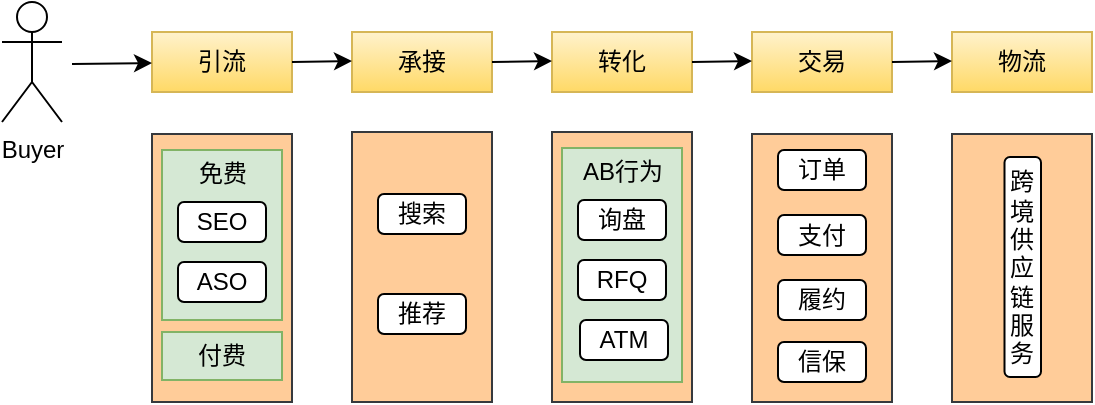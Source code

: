 <mxfile version="21.6.8" type="github">
  <diagram name="第 1 页" id="PvTm4I1AzxFwjkjEgvS8">
    <mxGraphModel dx="985" dy="536" grid="1" gridSize="10" guides="1" tooltips="1" connect="1" arrows="1" fold="1" page="1" pageScale="1" pageWidth="827" pageHeight="1169" math="0" shadow="0">
      <root>
        <mxCell id="0" />
        <mxCell id="1" parent="0" />
        <mxCell id="bYVxAUrrbD4eoh2CKCbC-1" value="Buyer" style="shape=umlActor;verticalLabelPosition=bottom;verticalAlign=top;html=1;outlineConnect=0;" vertex="1" parent="1">
          <mxGeometry x="65" y="190" width="30" height="60" as="geometry" />
        </mxCell>
        <mxCell id="bYVxAUrrbD4eoh2CKCbC-4" value="引流" style="rounded=0;whiteSpace=wrap;html=1;fillColor=#fff2cc;gradientColor=#ffd966;strokeColor=#d6b656;" vertex="1" parent="1">
          <mxGeometry x="140" y="205" width="70" height="30" as="geometry" />
        </mxCell>
        <mxCell id="bYVxAUrrbD4eoh2CKCbC-5" value="承接" style="rounded=0;whiteSpace=wrap;html=1;fillColor=#fff2cc;gradientColor=#ffd966;strokeColor=#d6b656;" vertex="1" parent="1">
          <mxGeometry x="240" y="205" width="70" height="30" as="geometry" />
        </mxCell>
        <mxCell id="bYVxAUrrbD4eoh2CKCbC-6" value="转化" style="rounded=0;whiteSpace=wrap;html=1;fillColor=#fff2cc;gradientColor=#ffd966;strokeColor=#d6b656;" vertex="1" parent="1">
          <mxGeometry x="340" y="205" width="70" height="30" as="geometry" />
        </mxCell>
        <mxCell id="bYVxAUrrbD4eoh2CKCbC-7" value="交易" style="rounded=0;whiteSpace=wrap;html=1;fillColor=#fff2cc;gradientColor=#ffd966;strokeColor=#d6b656;" vertex="1" parent="1">
          <mxGeometry x="440" y="205" width="70" height="30" as="geometry" />
        </mxCell>
        <mxCell id="bYVxAUrrbD4eoh2CKCbC-8" value="物流" style="rounded=0;whiteSpace=wrap;html=1;fillColor=#fff2cc;gradientColor=#ffd966;strokeColor=#d6b656;" vertex="1" parent="1">
          <mxGeometry x="540" y="205" width="70" height="30" as="geometry" />
        </mxCell>
        <mxCell id="bYVxAUrrbD4eoh2CKCbC-9" value="" style="endArrow=classic;html=1;rounded=0;" edge="1" parent="1">
          <mxGeometry relative="1" as="geometry">
            <mxPoint x="100" y="221" as="sourcePoint" />
            <mxPoint x="140" y="220.5" as="targetPoint" />
          </mxGeometry>
        </mxCell>
        <mxCell id="bYVxAUrrbD4eoh2CKCbC-11" value="" style="endArrow=classic;html=1;rounded=0;" edge="1" parent="1">
          <mxGeometry relative="1" as="geometry">
            <mxPoint x="210" y="220" as="sourcePoint" />
            <mxPoint x="240" y="219.5" as="targetPoint" />
          </mxGeometry>
        </mxCell>
        <mxCell id="bYVxAUrrbD4eoh2CKCbC-12" value="" style="endArrow=classic;html=1;rounded=0;" edge="1" parent="1">
          <mxGeometry relative="1" as="geometry">
            <mxPoint x="310" y="220" as="sourcePoint" />
            <mxPoint x="340" y="219.5" as="targetPoint" />
          </mxGeometry>
        </mxCell>
        <mxCell id="bYVxAUrrbD4eoh2CKCbC-13" value="" style="endArrow=classic;html=1;rounded=0;" edge="1" parent="1">
          <mxGeometry relative="1" as="geometry">
            <mxPoint x="410" y="220" as="sourcePoint" />
            <mxPoint x="440" y="219.5" as="targetPoint" />
          </mxGeometry>
        </mxCell>
        <mxCell id="bYVxAUrrbD4eoh2CKCbC-14" value="" style="endArrow=classic;html=1;rounded=0;" edge="1" parent="1">
          <mxGeometry relative="1" as="geometry">
            <mxPoint x="510" y="220" as="sourcePoint" />
            <mxPoint x="540" y="219.5" as="targetPoint" />
          </mxGeometry>
        </mxCell>
        <mxCell id="bYVxAUrrbD4eoh2CKCbC-43" value="" style="rounded=0;whiteSpace=wrap;html=1;fillColor=#ffcc99;strokeColor=#36393d;" vertex="1" parent="1">
          <mxGeometry x="140" y="256" width="70" height="134" as="geometry" />
        </mxCell>
        <mxCell id="bYVxAUrrbD4eoh2CKCbC-44" value="" style="rounded=0;whiteSpace=wrap;html=1;fillColor=#d5e8d4;strokeColor=#82b366;" vertex="1" parent="1">
          <mxGeometry x="145" y="264" width="60" height="85" as="geometry" />
        </mxCell>
        <mxCell id="bYVxAUrrbD4eoh2CKCbC-45" value="SEO" style="rounded=1;whiteSpace=wrap;html=1;" vertex="1" parent="1">
          <mxGeometry x="153" y="290" width="44" height="20" as="geometry" />
        </mxCell>
        <mxCell id="bYVxAUrrbD4eoh2CKCbC-50" value="免费" style="text;html=1;strokeColor=none;fillColor=none;align=center;verticalAlign=middle;whiteSpace=wrap;rounded=0;" vertex="1" parent="1">
          <mxGeometry x="154" y="266" width="43" height="20" as="geometry" />
        </mxCell>
        <mxCell id="bYVxAUrrbD4eoh2CKCbC-51" value="ASO" style="rounded=1;whiteSpace=wrap;html=1;" vertex="1" parent="1">
          <mxGeometry x="153" y="320" width="44" height="20" as="geometry" />
        </mxCell>
        <mxCell id="bYVxAUrrbD4eoh2CKCbC-52" value="付费" style="rounded=0;whiteSpace=wrap;html=1;fillColor=#d5e8d4;strokeColor=#82b366;" vertex="1" parent="1">
          <mxGeometry x="145" y="355" width="60" height="24" as="geometry" />
        </mxCell>
        <mxCell id="bYVxAUrrbD4eoh2CKCbC-53" value="" style="rounded=0;whiteSpace=wrap;html=1;fillColor=#ffcc99;strokeColor=#36393d;" vertex="1" parent="1">
          <mxGeometry x="240" y="255" width="70" height="135" as="geometry" />
        </mxCell>
        <mxCell id="bYVxAUrrbD4eoh2CKCbC-54" value="搜索" style="rounded=1;whiteSpace=wrap;html=1;" vertex="1" parent="1">
          <mxGeometry x="253" y="286" width="44" height="20" as="geometry" />
        </mxCell>
        <mxCell id="bYVxAUrrbD4eoh2CKCbC-55" value="推荐" style="rounded=1;whiteSpace=wrap;html=1;" vertex="1" parent="1">
          <mxGeometry x="253" y="336" width="44" height="20" as="geometry" />
        </mxCell>
        <mxCell id="bYVxAUrrbD4eoh2CKCbC-57" value="" style="rounded=0;whiteSpace=wrap;html=1;fillColor=#ffcc99;strokeColor=#36393d;" vertex="1" parent="1">
          <mxGeometry x="340" y="255" width="70" height="135" as="geometry" />
        </mxCell>
        <mxCell id="bYVxAUrrbD4eoh2CKCbC-58" value="" style="rounded=0;whiteSpace=wrap;html=1;fillColor=#d5e8d4;strokeColor=#82b366;" vertex="1" parent="1">
          <mxGeometry x="345" y="263" width="60" height="117" as="geometry" />
        </mxCell>
        <mxCell id="bYVxAUrrbD4eoh2CKCbC-59" value="询盘" style="rounded=1;whiteSpace=wrap;html=1;" vertex="1" parent="1">
          <mxGeometry x="353" y="289" width="44" height="20" as="geometry" />
        </mxCell>
        <mxCell id="bYVxAUrrbD4eoh2CKCbC-60" value="AB行为" style="text;html=1;strokeColor=none;fillColor=none;align=center;verticalAlign=middle;whiteSpace=wrap;rounded=0;" vertex="1" parent="1">
          <mxGeometry x="354" y="265" width="43" height="20" as="geometry" />
        </mxCell>
        <mxCell id="bYVxAUrrbD4eoh2CKCbC-61" value="RFQ" style="rounded=1;whiteSpace=wrap;html=1;" vertex="1" parent="1">
          <mxGeometry x="353" y="319" width="44" height="20" as="geometry" />
        </mxCell>
        <mxCell id="bYVxAUrrbD4eoh2CKCbC-64" value="ATM" style="rounded=1;whiteSpace=wrap;html=1;" vertex="1" parent="1">
          <mxGeometry x="354" y="349" width="44" height="20" as="geometry" />
        </mxCell>
        <mxCell id="bYVxAUrrbD4eoh2CKCbC-66" value="" style="rounded=0;whiteSpace=wrap;html=1;fillColor=#ffcc99;strokeColor=#36393d;" vertex="1" parent="1">
          <mxGeometry x="440" y="256" width="70" height="134" as="geometry" />
        </mxCell>
        <mxCell id="bYVxAUrrbD4eoh2CKCbC-67" value="订单" style="rounded=1;whiteSpace=wrap;html=1;" vertex="1" parent="1">
          <mxGeometry x="453" y="264" width="44" height="20" as="geometry" />
        </mxCell>
        <mxCell id="bYVxAUrrbD4eoh2CKCbC-68" value="支付" style="rounded=1;whiteSpace=wrap;html=1;" vertex="1" parent="1">
          <mxGeometry x="453" y="296.5" width="44" height="20" as="geometry" />
        </mxCell>
        <mxCell id="bYVxAUrrbD4eoh2CKCbC-69" value="履约" style="rounded=1;whiteSpace=wrap;html=1;" vertex="1" parent="1">
          <mxGeometry x="453" y="329" width="44" height="20" as="geometry" />
        </mxCell>
        <mxCell id="bYVxAUrrbD4eoh2CKCbC-70" value="信保" style="rounded=1;whiteSpace=wrap;html=1;" vertex="1" parent="1">
          <mxGeometry x="453" y="360" width="44" height="20" as="geometry" />
        </mxCell>
        <mxCell id="bYVxAUrrbD4eoh2CKCbC-72" value="" style="rounded=0;whiteSpace=wrap;html=1;fillColor=#ffcc99;strokeColor=#36393d;" vertex="1" parent="1">
          <mxGeometry x="540" y="256" width="70" height="134" as="geometry" />
        </mxCell>
        <mxCell id="bYVxAUrrbD4eoh2CKCbC-73" value="跨境供应链服务" style="rounded=1;whiteSpace=wrap;html=1;" vertex="1" parent="1">
          <mxGeometry x="566.25" y="267.5" width="18.25" height="110" as="geometry" />
        </mxCell>
      </root>
    </mxGraphModel>
  </diagram>
</mxfile>
